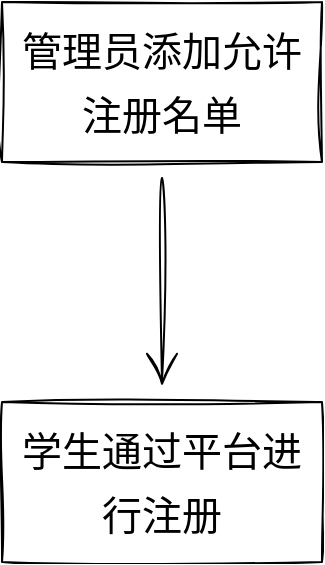 <mxfile version="21.0.4" type="github">
  <diagram name="第 1 页" id="LquhRszavBS8XXZUnfNv">
    <mxGraphModel dx="1792" dy="709" grid="0" gridSize="10" guides="1" tooltips="1" connect="1" arrows="1" fold="1" page="0" pageScale="1" pageWidth="1654" pageHeight="2336" math="0" shadow="0">
      <root>
        <mxCell id="0" />
        <mxCell id="1" parent="0" />
        <mxCell id="YqvwTCxK3jnbaaos1Hsi-3" value="" style="edgeStyle=none;curved=1;rounded=0;sketch=1;hachureGap=4;jiggle=2;curveFitting=1;orthogonalLoop=1;jettySize=auto;html=1;fontFamily=Architects Daughter;fontSource=https%3A%2F%2Ffonts.googleapis.com%2Fcss%3Ffamily%3DArchitects%2BDaughter;fontSize=16;endArrow=open;startSize=14;endSize=14;sourcePerimeterSpacing=8;targetPerimeterSpacing=8;" edge="1" parent="1" source="YqvwTCxK3jnbaaos1Hsi-1" target="YqvwTCxK3jnbaaos1Hsi-2">
          <mxGeometry relative="1" as="geometry" />
        </mxCell>
        <mxCell id="YqvwTCxK3jnbaaos1Hsi-1" value="&lt;font style=&quot;font-size: 20px;&quot;&gt;管理员添加允许注册名单&lt;br&gt;&lt;/font&gt;" style="rounded=0;whiteSpace=wrap;html=1;sketch=1;hachureGap=4;jiggle=2;curveFitting=1;fontFamily=Architects Daughter;fontSize=26;align=center;fontSource=https%3A%2F%2Ffonts.googleapis.com%2Fcss%3Ffamily%3DArchitects%2BDaughter;" vertex="1" parent="1">
          <mxGeometry x="-43" y="10" width="160" height="80" as="geometry" />
        </mxCell>
        <mxCell id="YqvwTCxK3jnbaaos1Hsi-2" value="&lt;font style=&quot;font-size: 20px;&quot;&gt;学生通过平台进行注册&lt;br&gt;&lt;/font&gt;" style="rounded=0;whiteSpace=wrap;html=1;sketch=1;hachureGap=4;jiggle=2;curveFitting=1;fontFamily=Architects Daughter;fontSize=26;align=center;fontSource=https%3A%2F%2Ffonts.googleapis.com%2Fcss%3Ffamily%3DArchitects%2BDaughter;" vertex="1" parent="1">
          <mxGeometry x="-43" y="210" width="160" height="80" as="geometry" />
        </mxCell>
      </root>
    </mxGraphModel>
  </diagram>
</mxfile>
